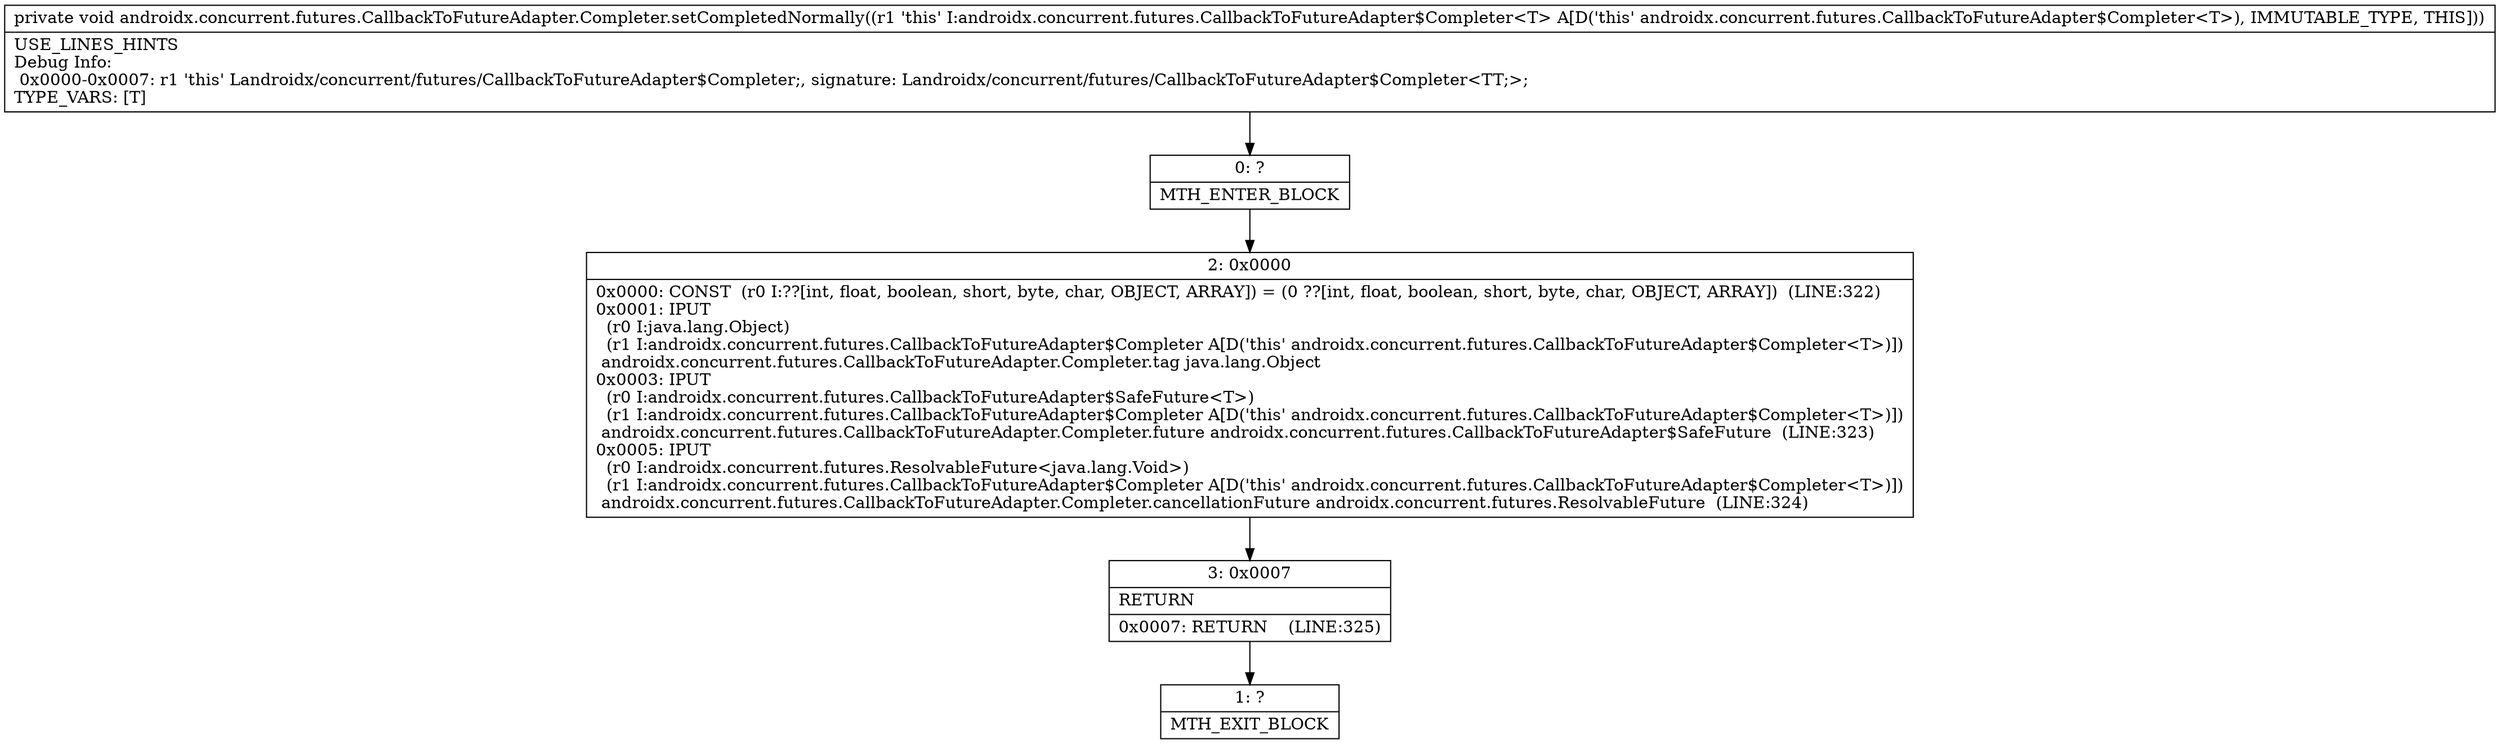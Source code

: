digraph "CFG forandroidx.concurrent.futures.CallbackToFutureAdapter.Completer.setCompletedNormally()V" {
Node_0 [shape=record,label="{0\:\ ?|MTH_ENTER_BLOCK\l}"];
Node_2 [shape=record,label="{2\:\ 0x0000|0x0000: CONST  (r0 I:??[int, float, boolean, short, byte, char, OBJECT, ARRAY]) = (0 ??[int, float, boolean, short, byte, char, OBJECT, ARRAY])  (LINE:322)\l0x0001: IPUT  \l  (r0 I:java.lang.Object)\l  (r1 I:androidx.concurrent.futures.CallbackToFutureAdapter$Completer A[D('this' androidx.concurrent.futures.CallbackToFutureAdapter$Completer\<T\>)])\l androidx.concurrent.futures.CallbackToFutureAdapter.Completer.tag java.lang.Object \l0x0003: IPUT  \l  (r0 I:androidx.concurrent.futures.CallbackToFutureAdapter$SafeFuture\<T\>)\l  (r1 I:androidx.concurrent.futures.CallbackToFutureAdapter$Completer A[D('this' androidx.concurrent.futures.CallbackToFutureAdapter$Completer\<T\>)])\l androidx.concurrent.futures.CallbackToFutureAdapter.Completer.future androidx.concurrent.futures.CallbackToFutureAdapter$SafeFuture  (LINE:323)\l0x0005: IPUT  \l  (r0 I:androidx.concurrent.futures.ResolvableFuture\<java.lang.Void\>)\l  (r1 I:androidx.concurrent.futures.CallbackToFutureAdapter$Completer A[D('this' androidx.concurrent.futures.CallbackToFutureAdapter$Completer\<T\>)])\l androidx.concurrent.futures.CallbackToFutureAdapter.Completer.cancellationFuture androidx.concurrent.futures.ResolvableFuture  (LINE:324)\l}"];
Node_3 [shape=record,label="{3\:\ 0x0007|RETURN\l|0x0007: RETURN    (LINE:325)\l}"];
Node_1 [shape=record,label="{1\:\ ?|MTH_EXIT_BLOCK\l}"];
MethodNode[shape=record,label="{private void androidx.concurrent.futures.CallbackToFutureAdapter.Completer.setCompletedNormally((r1 'this' I:androidx.concurrent.futures.CallbackToFutureAdapter$Completer\<T\> A[D('this' androidx.concurrent.futures.CallbackToFutureAdapter$Completer\<T\>), IMMUTABLE_TYPE, THIS]))  | USE_LINES_HINTS\lDebug Info:\l  0x0000\-0x0007: r1 'this' Landroidx\/concurrent\/futures\/CallbackToFutureAdapter$Completer;, signature: Landroidx\/concurrent\/futures\/CallbackToFutureAdapter$Completer\<TT;\>;\lTYPE_VARS: [T]\l}"];
MethodNode -> Node_0;Node_0 -> Node_2;
Node_2 -> Node_3;
Node_3 -> Node_1;
}

